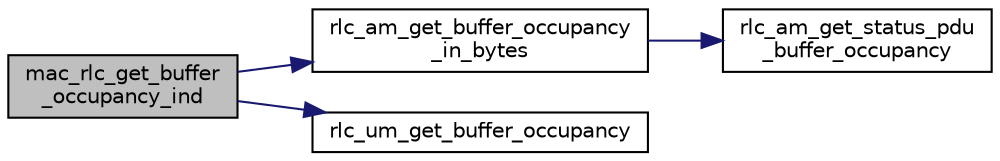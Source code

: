 digraph "mac_rlc_get_buffer_occupancy_ind"
{
 // LATEX_PDF_SIZE
  edge [fontname="Helvetica",fontsize="10",labelfontname="Helvetica",labelfontsize="10"];
  node [fontname="Helvetica",fontsize="10",shape=record];
  rankdir="LR";
  Node1 [label="mac_rlc_get_buffer\l_occupancy_ind",height=0.2,width=0.4,color="black", fillcolor="grey75", style="filled", fontcolor="black",tooltip="Interface with MAC layer, UE only: request and get the number of bytes scheduled for transmission by ..."];
  Node1 -> Node2 [color="midnightblue",fontsize="10",style="solid",fontname="Helvetica"];
  Node2 [label="rlc_am_get_buffer_occupancy\l_in_bytes",height=0.2,width=0.4,color="black", fillcolor="white", style="filled",URL="$group__em.html#ga4296138b0997f8385eaed01ed2438f2a",tooltip="Get Tx Buffer Occupancy."];
  Node2 -> Node3 [color="midnightblue",fontsize="10",style="solid",fontname="Helvetica"];
  Node3 [label="rlc_am_get_status_pdu\l_buffer_occupancy",height=0.2,width=0.4,color="black", fillcolor="white", style="filled",URL="$rlc__am_8c.html#abcba7cf1c91351218dfc389c3bb8a338",tooltip=" "];
  Node1 -> Node4 [color="midnightblue",fontsize="10",style="solid",fontname="Helvetica"];
  Node4 [label="rlc_um_get_buffer_occupancy",height=0.2,width=0.4,color="black", fillcolor="white", style="filled",URL="$group__em.html#ga65504cb42108b8a9d742b56427971709",tooltip="Gets Tx Buffer Occupancy."];
}
